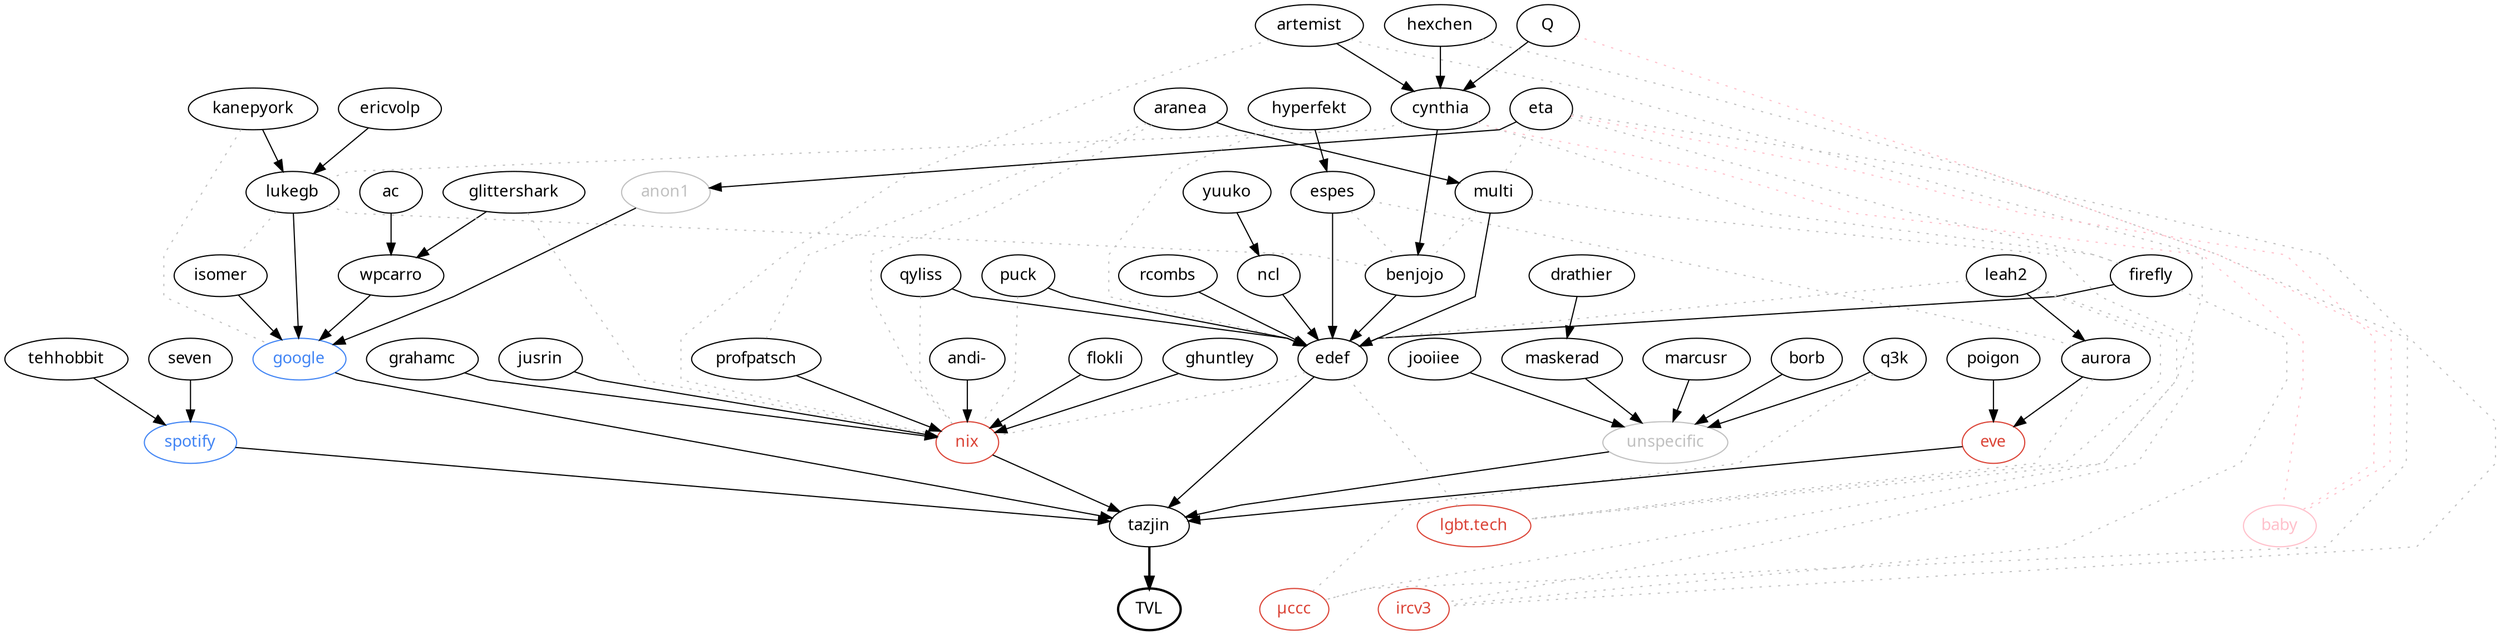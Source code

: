 digraph tvl {
  node [fontname = "JetBrains Mono"];
  overlap = false;
  splines = polyline;

  TVL [style="bold"];
  tazjin -> TVL [style="bold"];

  // people
  Q [href="https://magicalcodewit.ch/"];
  ac [href="https://the-alex.github.io/about/"];
  andi [label="andi-" href="https://andreas.rammhold.de/"];
  anon1 [color="grey" fontcolor="grey"];
  aranea;
  artemist [href="https://artem.ist/"];
  aurora [href="https://nonegenderleftfox.aventine.se/"];
  benjojo [href="https://benjojo.co.uk/"];
  borb [href="https://twitter.com/FR31H31T"];
  cynthia [href="https://cynthia.re/"];
  drathier;
  edef [href="https://edef.eu/files/edef.hs"];
  ericvolp [href="https://ericv.me"];
  espes;
  eta [href="https://theta.eu.org/"];
  firefly [href="http://firefly.nu/"];
  flokli [href="https://flokli.de/"];
  ghuntley [href="https://ghuntley.com/"];
  glittershark [href="http://gws.fyi"];
  grahamc [href="https://grahamc.com/"];
  hexchen [href="https://hxchn.de"];
  hyperfekt [href="https://hyperfekt.net"];
  isomer [href="https://www.lorier.net/"];
  jooiiee [href="https://jooiiee.se/"];
  jusrin [href="https://jusrin.dev/"];
  kanepyork [href="https://social.wxcafe.net/@riking"];
  leah2 [href="https://leahneukirchen.org/"];
  lukegb [href="https://lukegb.com/"];
  marcusr [href="http://marcus.nordaaker.com/"];
  maskerad [href="https://femalelegends.com/"];
  multi [href="https://1.0.168.192.in-addr.xyz/"];
  ncl;
  poigon;
  profpatsch [href="http://profpatsch.de/"];
  puck [href="https://puckipedia.com/"];
  q3k [href="https://q3k.org/"];
  qyliss [href="https://alyssa.is"];
  rcombs [href="http://rcombs.me/"];
  seven [href="https://open.spotify.com/user/so7"];
  tazjin [href="https://tazj.in/"];
  tehhobbit;
  wpcarro [href="https://wpcarro.dev/"];
  yuuko;

  // companies (blue)
  spotify [color="#4285f4" fontcolor="#4285f4" href="https://www.spotify.com/"];
  google [color="#4285f4" fontcolor="#4285f4" href="https://www.google.com/"];

  // communities? (red)
  eve [color="#DB4437" fontcolor="#DB4437" href="https://www.eveonline.com/"];
  nix [color="#DB4437" fontcolor="#DB4437" href="https://nixos.org/nix/"];
  ircv3 [color="#DB4437" fontcolor="#DB4437" href="https://ircv3.net/"];
  lgbtslack [label="lgbt.tech" color="#DB4437" fontcolor="#DB4437" href="https://lgbtq.technology/"];
  muccc [label="µccc" color="#DB4437" fontcolor="#DB4437" href="https://muc.ccc.de/"];
  unspecific [color="grey" fontcolor="grey"];
  baby [color="pink" fontcolor="pink" href="https://cynthia.re/s/baby"];

  // primary edges (how did they end up in TVL?)

  // Direct edges
  nix -> tazjin;
  spotify -> tazjin;
  google -> tazjin;
  eve -> tazjin;
  unspecific -> tazjin;
  edef -> tazjin;

  // via nix
  jusrin -> nix;
  ghuntley -> nix;
  flokli -> nix;
  andi -> nix;
  grahamc -> nix;
  profpatsch -> nix;

  // via edef
  benjojo -> edef;
  espes -> edef;
  firefly -> edef;
  leah2 -> aurora;
  multi -> edef;
  ncl -> edef;
  puck -> edef;
  qyliss -> edef;
  rcombs -> edef;

  // via spotify
  tehhobbit -> spotify;
  seven -> spotify;

  // via google
  lukegb -> google;
  isomer -> google;
  wpcarro -> google;

  // random primary
  Q -> cynthia;
  ac -> wpcarro;
  anon1 -> google;
  aranea -> multi;
  artemist -> cynthia;
  aurora -> eve;
  borb -> unspecific;
  cynthia -> benjojo;
  drathier -> maskerad;
  eta -> anon1;
  ericvolp -> lukegb;
  glittershark -> wpcarro;
  hexchen -> cynthia;
  jooiiee -> unspecific;
  kanepyork -> lukegb;
  marcusr -> unspecific;
  maskerad -> unspecific;
  poigon -> eve;
  q3k -> unspecific;
  yuuko -> ncl;
  hyperfekt -> espes;

  // secondary edges (how are they connected otherwise?)

  // lgbt slack
  aurora -> lgbtslack [weight=0 style="dotted" color="grey" arrowhead="none"];
  leah2 -> lgbtslack  [weight=0 style="dotted" color="grey" arrowhead="none"];
  edef -> lgbtslack  [weight=0 style="dotted" color="grey" arrowhead="none"];
  artemist -> lgbtslack  [weight=0 style="dotted" color="grey" arrowhead="none"];

  // ircv3
  multi -> ircv3  [weight=0 style="dotted" color="grey" arrowhead="none"];
  eta -> ircv3  [weight=0 style="dotted" color="grey" arrowhead="none"];
  firefly -> ircv3  [weight=0 style="dotted" color="grey" arrowhead="none"];

  // µccc
  leah2 -> muccc [weight=0 style="dotted" color="grey" arrowhead="none"];
  hexchen -> muccc [weight=0 style="dotted" color="grey" arrowhead="none"];
  q3k -> muccc [weight=0 style="dotted" color="grey" arrowhead="none"];

  // random
  leah2 -> edef  [weight=0 style="dotted" color="grey" arrowhead="none"];
  lukegb -> isomer  [weight=0 style="dotted" color="grey" arrowhead="none"];
  eta -> multi  [weight=0 style="dotted" color="grey" arrowhead="none"];
  eta -> firefly  [weight=0 style="dotted" color="grey" arrowhead="none"];
  cynthia -> firefly [weight=0 style="dotted" color="grey" arrowhead="none"];
  cynthia -> lukegb [weight=0 style="dotted" color="grey" arrowhead="none"];
  kanepyork -> google [weight=0 style="dotted" color="grey" arrowhead="none"];
  lukegb -> benjojo [weight=0 style="dotted" color="grey" arrowhead="none"];
  multi -> benjojo [weight=0 style="dotted" color="grey" arrowhead="none"];
  espes -> benjojo [weight=0 style="dotted" color="grey" arrowhead="none"];
  espes -> aurora [weight=0 style="dotted" color="grey" arrowhead="none"];
  puck -> nix [weight=0 style="dotted" color="grey" arrowhead="none"];
  qyliss -> nix [weight=0 style="dotted" color="grey" arrowhead="none"];
  glittershark -> nix [weight=0 style="dotted" color="grey" arrowhead="none"];
  edef -> nix [weight=0 style="dotted" color="grey" arrowhead="none"];
  cynthia -> baby [weight=0 style="dotted" arrowhead="none" color="pink"];
  eta -> baby [weight=0 style="dotted" arrowhead="none" color="pink"];
  Q -> baby [weight=0 style="dotted" arrowhead="none" color="pink"];
  aranea -> nix [weight=0 style="dotted" color="grey" arrowhead="none"];
  aranea -> profpatsch [weight=0 style="dotted" color="grey" arrowhead="none"];
  artemist -> nix [weight=0 style="dotted" color="grey" arrowhead="none"];
  hyperfekt -> edef [weight=0 style="dotted" color="grey" arrowhead="none"];
}
